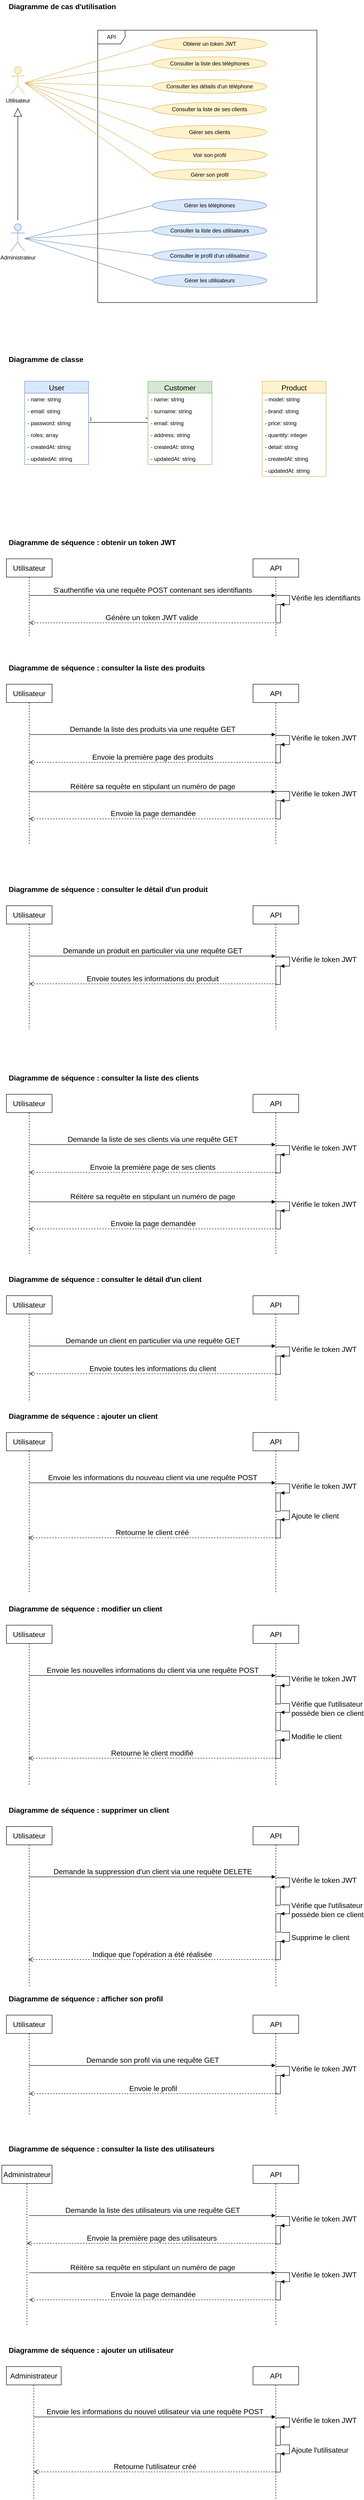 <mxfile version="11.2.4" type="device" pages="1"><diagram id="GH7h3XxggNZ3jGu8rp9e" name="Page-1"><mxGraphModel dx="1221" dy="679" grid="1" gridSize="10" guides="1" tooltips="1" connect="1" arrows="1" fold="1" page="1" pageScale="1" pageWidth="827" pageHeight="1169" math="0" shadow="0"><root><mxCell id="0"/><mxCell id="1" parent="0"/><mxCell id="qzhswsMi0WDaQu0iYe4c-1" value="API" style="shape=umlFrame;whiteSpace=wrap;html=1;" vertex="1" parent="1"><mxGeometry x="240" y="85" width="480" height="595" as="geometry"/></mxCell><mxCell id="qzhswsMi0WDaQu0iYe4c-20" style="rounded=0;orthogonalLoop=1;jettySize=auto;html=1;entryX=0;entryY=0.5;entryDx=0;entryDy=0;endArrow=none;endFill=0;fillColor=#fff2cc;strokeColor=#d6b656;" edge="1" parent="1" target="qzhswsMi0WDaQu0iYe4c-3"><mxGeometry relative="1" as="geometry"><mxPoint x="190" y="185" as="targetPoint"/><mxPoint x="80" y="200" as="sourcePoint"/></mxGeometry></mxCell><mxCell id="qzhswsMi0WDaQu0iYe4c-2" value="Utilisateur" style="shape=umlActor;verticalLabelPosition=bottom;labelBackgroundColor=#ffffff;verticalAlign=top;html=1;fillColor=#fff2cc;strokeColor=#d6b656;" vertex="1" parent="1"><mxGeometry x="50" y="165" width="30" height="60" as="geometry"/></mxCell><mxCell id="qzhswsMi0WDaQu0iYe4c-3" value="Consulter la liste des téléphones" style="ellipse;whiteSpace=wrap;html=1;fillColor=#fff2cc;strokeColor=#d6b656;" vertex="1" parent="1"><mxGeometry x="360" y="143" width="250" height="30" as="geometry"/></mxCell><mxCell id="qzhswsMi0WDaQu0iYe4c-6" value="Consulter les détails d'un téléphone" style="ellipse;whiteSpace=wrap;html=1;fillColor=#fff2cc;strokeColor=#d6b656;" vertex="1" parent="1"><mxGeometry x="360" y="193" width="250" height="30" as="geometry"/></mxCell><mxCell id="qzhswsMi0WDaQu0iYe4c-7" value="Consulter la liste de ses clients" style="ellipse;whiteSpace=wrap;html=1;fillColor=#fff2cc;strokeColor=#d6b656;" vertex="1" parent="1"><mxGeometry x="360" y="243" width="250" height="30" as="geometry"/></mxCell><mxCell id="qzhswsMi0WDaQu0iYe4c-8" value="Gérer ses clients" style="ellipse;whiteSpace=wrap;html=1;fillColor=#fff2cc;strokeColor=#d6b656;" vertex="1" parent="1"><mxGeometry x="360" y="293" width="250" height="30" as="geometry"/></mxCell><mxCell id="qzhswsMi0WDaQu0iYe4c-11" value="Administrateur" style="shape=umlActor;verticalLabelPosition=bottom;labelBackgroundColor=#ffffff;verticalAlign=top;html=1;fillColor=#dae8fc;strokeColor=#6c8ebf;" vertex="1" parent="1"><mxGeometry x="50" y="508" width="30" height="60" as="geometry"/></mxCell><mxCell id="qzhswsMi0WDaQu0iYe4c-13" value="Consulter la liste des utilisateurs" style="ellipse;whiteSpace=wrap;html=1;fillColor=#dae8fc;strokeColor=#6c8ebf;" vertex="1" parent="1"><mxGeometry x="360" y="508" width="250" height="30" as="geometry"/></mxCell><mxCell id="qzhswsMi0WDaQu0iYe4c-14" value="Gérer les téléphones" style="ellipse;whiteSpace=wrap;html=1;fillColor=#dae8fc;strokeColor=#6c8ebf;" vertex="1" parent="1"><mxGeometry x="360" y="453" width="250" height="30" as="geometry"/></mxCell><mxCell id="qzhswsMi0WDaQu0iYe4c-15" value="&lt;div&gt;&lt;br&gt;&lt;/div&gt;" style="endArrow=block;endSize=16;endFill=0;html=1;" edge="1" parent="1"><mxGeometry width="160" relative="1" as="geometry"><mxPoint x="65" y="500" as="sourcePoint"/><mxPoint x="65" y="255" as="targetPoint"/></mxGeometry></mxCell><mxCell id="qzhswsMi0WDaQu0iYe4c-16" value="Gérer les utilisateurs" style="ellipse;whiteSpace=wrap;html=1;fillColor=#dae8fc;strokeColor=#6c8ebf;" vertex="1" parent="1"><mxGeometry x="360" y="617" width="250" height="30" as="geometry"/></mxCell><mxCell id="qzhswsMi0WDaQu0iYe4c-17" value="Gérer son profil" style="ellipse;whiteSpace=wrap;html=1;fillColor=#fff2cc;strokeColor=#d6b656;" vertex="1" parent="1"><mxGeometry x="360" y="388" width="250" height="25" as="geometry"/></mxCell><mxCell id="qzhswsMi0WDaQu0iYe4c-18" value="Voir son profil" style="ellipse;whiteSpace=wrap;html=1;fillColor=#fff2cc;strokeColor=#d6b656;" vertex="1" parent="1"><mxGeometry x="360" y="343" width="250" height="30" as="geometry"/></mxCell><mxCell id="qzhswsMi0WDaQu0iYe4c-19" value="Consulter le profil d'un utilisateur" style="ellipse;whiteSpace=wrap;html=1;fillColor=#dae8fc;strokeColor=#6c8ebf;" vertex="1" parent="1"><mxGeometry x="360" y="562.5" width="250" height="30" as="geometry"/></mxCell><mxCell id="qzhswsMi0WDaQu0iYe4c-21" style="rounded=0;orthogonalLoop=1;jettySize=auto;html=1;entryX=0;entryY=0.5;entryDx=0;entryDy=0;endArrow=none;endFill=0;fillColor=#fff2cc;strokeColor=#d6b656;" edge="1" parent="1" target="qzhswsMi0WDaQu0iYe4c-6"><mxGeometry relative="1" as="geometry"><mxPoint x="370" y="150" as="targetPoint"/><mxPoint x="80" y="200" as="sourcePoint"/></mxGeometry></mxCell><mxCell id="qzhswsMi0WDaQu0iYe4c-22" style="rounded=0;orthogonalLoop=1;jettySize=auto;html=1;entryX=0;entryY=0.5;entryDx=0;entryDy=0;endArrow=none;endFill=0;fillColor=#fff2cc;strokeColor=#d6b656;" edge="1" parent="1" target="qzhswsMi0WDaQu0iYe4c-7"><mxGeometry relative="1" as="geometry"><mxPoint x="380" y="160" as="targetPoint"/><mxPoint x="80" y="200" as="sourcePoint"/></mxGeometry></mxCell><mxCell id="qzhswsMi0WDaQu0iYe4c-23" style="rounded=0;orthogonalLoop=1;jettySize=auto;html=1;entryX=0;entryY=0.5;entryDx=0;entryDy=0;endArrow=none;endFill=0;fillColor=#fff2cc;strokeColor=#d6b656;" edge="1" parent="1" target="qzhswsMi0WDaQu0iYe4c-8"><mxGeometry relative="1" as="geometry"><mxPoint x="390" y="170" as="targetPoint"/><mxPoint x="80" y="200" as="sourcePoint"/></mxGeometry></mxCell><mxCell id="qzhswsMi0WDaQu0iYe4c-24" style="rounded=0;orthogonalLoop=1;jettySize=auto;html=1;entryX=0;entryY=0.5;entryDx=0;entryDy=0;endArrow=none;endFill=0;fillColor=#fff2cc;strokeColor=#d6b656;" edge="1" parent="1" target="qzhswsMi0WDaQu0iYe4c-18"><mxGeometry relative="1" as="geometry"><mxPoint x="400" y="180" as="targetPoint"/><mxPoint x="80" y="200" as="sourcePoint"/></mxGeometry></mxCell><mxCell id="qzhswsMi0WDaQu0iYe4c-25" style="rounded=0;orthogonalLoop=1;jettySize=auto;html=1;entryX=0;entryY=0.5;entryDx=0;entryDy=0;endArrow=none;endFill=0;fillColor=#fff2cc;strokeColor=#d6b656;" edge="1" parent="1" target="qzhswsMi0WDaQu0iYe4c-17"><mxGeometry relative="1" as="geometry"><mxPoint x="410" y="190" as="targetPoint"/><mxPoint x="80" y="200" as="sourcePoint"/></mxGeometry></mxCell><mxCell id="qzhswsMi0WDaQu0iYe4c-26" style="rounded=0;orthogonalLoop=1;jettySize=auto;html=1;entryX=0;entryY=0.5;entryDx=0;entryDy=0;endArrow=none;endFill=0;fillColor=#dae8fc;strokeColor=#6c8ebf;" edge="1" parent="1" target="qzhswsMi0WDaQu0iYe4c-14"><mxGeometry relative="1" as="geometry"><mxPoint x="420" y="200" as="targetPoint"/><mxPoint x="80" y="540" as="sourcePoint"/></mxGeometry></mxCell><mxCell id="qzhswsMi0WDaQu0iYe4c-27" style="rounded=0;orthogonalLoop=1;jettySize=auto;html=1;entryX=0;entryY=0.5;entryDx=0;entryDy=0;endArrow=none;endFill=0;fillColor=#dae8fc;strokeColor=#6c8ebf;" edge="1" parent="1" target="qzhswsMi0WDaQu0iYe4c-13"><mxGeometry relative="1" as="geometry"><mxPoint x="370" y="460" as="targetPoint"/><mxPoint x="80" y="540" as="sourcePoint"/></mxGeometry></mxCell><mxCell id="qzhswsMi0WDaQu0iYe4c-28" style="rounded=0;orthogonalLoop=1;jettySize=auto;html=1;entryX=0;entryY=0.5;entryDx=0;entryDy=0;endArrow=none;endFill=0;fillColor=#dae8fc;strokeColor=#6c8ebf;" edge="1" parent="1" target="qzhswsMi0WDaQu0iYe4c-19"><mxGeometry relative="1" as="geometry"><mxPoint x="380" y="470" as="targetPoint"/><mxPoint x="80" y="540" as="sourcePoint"/></mxGeometry></mxCell><mxCell id="qzhswsMi0WDaQu0iYe4c-29" style="rounded=0;orthogonalLoop=1;jettySize=auto;html=1;entryX=0;entryY=0.5;entryDx=0;entryDy=0;endArrow=none;endFill=0;fillColor=#dae8fc;strokeColor=#6c8ebf;" edge="1" parent="1" target="qzhswsMi0WDaQu0iYe4c-16"><mxGeometry relative="1" as="geometry"><mxPoint x="390" y="480" as="targetPoint"/><mxPoint x="80" y="540" as="sourcePoint"/></mxGeometry></mxCell><mxCell id="qzhswsMi0WDaQu0iYe4c-30" value="Diagramme de cas d'utilisation" style="text;align=left;fontStyle=1;verticalAlign=middle;spacingLeft=3;spacingRight=3;strokeColor=none;rotatable=0;points=[[0,0.5],[1,0.5]];portConstraint=eastwest;fontSize=16;" vertex="1" parent="1"><mxGeometry x="40" y="19" width="540" height="26" as="geometry"/></mxCell><mxCell id="qzhswsMi0WDaQu0iYe4c-31" value="Diagramme de classe" style="text;align=left;fontStyle=1;verticalAlign=middle;spacingLeft=3;spacingRight=3;strokeColor=none;rotatable=0;points=[[0,0.5],[1,0.5]];portConstraint=eastwest;fontSize=16;" vertex="1" parent="1"><mxGeometry x="40" y="790" width="540" height="26" as="geometry"/></mxCell><mxCell id="qzhswsMi0WDaQu0iYe4c-32" value="User" style="swimlane;fontStyle=0;childLayout=stackLayout;horizontal=1;startSize=26;fillColor=#dae8fc;horizontalStack=0;resizeParent=1;resizeParentMax=0;resizeLast=0;collapsible=1;marginBottom=0;fontSize=16;align=center;strokeColor=#6c8ebf;" vertex="1" parent="1"><mxGeometry x="80" y="852" width="140" height="182" as="geometry"/></mxCell><mxCell id="qzhswsMi0WDaQu0iYe4c-33" value="- name: string" style="text;strokeColor=none;fillColor=none;align=left;verticalAlign=top;spacingLeft=4;spacingRight=4;overflow=hidden;rotatable=0;points=[[0,0.5],[1,0.5]];portConstraint=eastwest;" vertex="1" parent="qzhswsMi0WDaQu0iYe4c-32"><mxGeometry y="26" width="140" height="26" as="geometry"/></mxCell><mxCell id="qzhswsMi0WDaQu0iYe4c-34" value="- email: string" style="text;strokeColor=none;fillColor=none;align=left;verticalAlign=top;spacingLeft=4;spacingRight=4;overflow=hidden;rotatable=0;points=[[0,0.5],[1,0.5]];portConstraint=eastwest;" vertex="1" parent="qzhswsMi0WDaQu0iYe4c-32"><mxGeometry y="52" width="140" height="26" as="geometry"/></mxCell><mxCell id="qzhswsMi0WDaQu0iYe4c-35" value="- password: string" style="text;strokeColor=none;fillColor=none;align=left;verticalAlign=top;spacingLeft=4;spacingRight=4;overflow=hidden;rotatable=0;points=[[0,0.5],[1,0.5]];portConstraint=eastwest;" vertex="1" parent="qzhswsMi0WDaQu0iYe4c-32"><mxGeometry y="78" width="140" height="26" as="geometry"/></mxCell><mxCell id="qzhswsMi0WDaQu0iYe4c-37" value="- roles: array" style="text;strokeColor=none;fillColor=none;align=left;verticalAlign=top;spacingLeft=4;spacingRight=4;overflow=hidden;rotatable=0;points=[[0,0.5],[1,0.5]];portConstraint=eastwest;" vertex="1" parent="qzhswsMi0WDaQu0iYe4c-32"><mxGeometry y="104" width="140" height="26" as="geometry"/></mxCell><mxCell id="qzhswsMi0WDaQu0iYe4c-40" value="- createdAt: string" style="text;strokeColor=none;fillColor=none;align=left;verticalAlign=top;spacingLeft=4;spacingRight=4;overflow=hidden;rotatable=0;points=[[0,0.5],[1,0.5]];portConstraint=eastwest;" vertex="1" parent="qzhswsMi0WDaQu0iYe4c-32"><mxGeometry y="130" width="140" height="26" as="geometry"/></mxCell><mxCell id="qzhswsMi0WDaQu0iYe4c-38" value="- updatedAt: string" style="text;strokeColor=none;fillColor=none;align=left;verticalAlign=top;spacingLeft=4;spacingRight=4;overflow=hidden;rotatable=0;points=[[0,0.5],[1,0.5]];portConstraint=eastwest;" vertex="1" parent="qzhswsMi0WDaQu0iYe4c-32"><mxGeometry y="156" width="140" height="26" as="geometry"/></mxCell><mxCell id="qzhswsMi0WDaQu0iYe4c-41" value="Product" style="swimlane;fontStyle=0;childLayout=stackLayout;horizontal=1;startSize=26;fillColor=#fff2cc;horizontalStack=0;resizeParent=1;resizeParentMax=0;resizeLast=0;collapsible=1;marginBottom=0;fontSize=16;align=center;strokeColor=#d6b656;" vertex="1" parent="1"><mxGeometry x="600" y="852" width="140" height="208" as="geometry"/></mxCell><mxCell id="qzhswsMi0WDaQu0iYe4c-42" value="- model: string" style="text;strokeColor=none;fillColor=none;align=left;verticalAlign=top;spacingLeft=4;spacingRight=4;overflow=hidden;rotatable=0;points=[[0,0.5],[1,0.5]];portConstraint=eastwest;" vertex="1" parent="qzhswsMi0WDaQu0iYe4c-41"><mxGeometry y="26" width="140" height="26" as="geometry"/></mxCell><mxCell id="qzhswsMi0WDaQu0iYe4c-43" value="- brand: string" style="text;strokeColor=none;fillColor=none;align=left;verticalAlign=top;spacingLeft=4;spacingRight=4;overflow=hidden;rotatable=0;points=[[0,0.5],[1,0.5]];portConstraint=eastwest;" vertex="1" parent="qzhswsMi0WDaQu0iYe4c-41"><mxGeometry y="52" width="140" height="26" as="geometry"/></mxCell><mxCell id="qzhswsMi0WDaQu0iYe4c-44" value="- price: string" style="text;strokeColor=none;fillColor=none;align=left;verticalAlign=top;spacingLeft=4;spacingRight=4;overflow=hidden;rotatable=0;points=[[0,0.5],[1,0.5]];portConstraint=eastwest;" vertex="1" parent="qzhswsMi0WDaQu0iYe4c-41"><mxGeometry y="78" width="140" height="26" as="geometry"/></mxCell><mxCell id="qzhswsMi0WDaQu0iYe4c-45" value="- quantity: integer" style="text;strokeColor=none;fillColor=none;align=left;verticalAlign=top;spacingLeft=4;spacingRight=4;overflow=hidden;rotatable=0;points=[[0,0.5],[1,0.5]];portConstraint=eastwest;" vertex="1" parent="qzhswsMi0WDaQu0iYe4c-41"><mxGeometry y="104" width="140" height="26" as="geometry"/></mxCell><mxCell id="qzhswsMi0WDaQu0iYe4c-46" value="- detail: string" style="text;strokeColor=none;fillColor=none;align=left;verticalAlign=top;spacingLeft=4;spacingRight=4;overflow=hidden;rotatable=0;points=[[0,0.5],[1,0.5]];portConstraint=eastwest;" vertex="1" parent="qzhswsMi0WDaQu0iYe4c-41"><mxGeometry y="130" width="140" height="26" as="geometry"/></mxCell><mxCell id="qzhswsMi0WDaQu0iYe4c-47" value="- createdAt: string" style="text;strokeColor=none;fillColor=none;align=left;verticalAlign=top;spacingLeft=4;spacingRight=4;overflow=hidden;rotatable=0;points=[[0,0.5],[1,0.5]];portConstraint=eastwest;" vertex="1" parent="qzhswsMi0WDaQu0iYe4c-41"><mxGeometry y="156" width="140" height="26" as="geometry"/></mxCell><mxCell id="qzhswsMi0WDaQu0iYe4c-48" value="- updatedAt: string" style="text;strokeColor=none;fillColor=none;align=left;verticalAlign=top;spacingLeft=4;spacingRight=4;overflow=hidden;rotatable=0;points=[[0,0.5],[1,0.5]];portConstraint=eastwest;" vertex="1" parent="qzhswsMi0WDaQu0iYe4c-41"><mxGeometry y="182" width="140" height="26" as="geometry"/></mxCell><mxCell id="qzhswsMi0WDaQu0iYe4c-49" value="Customer" style="swimlane;fontStyle=0;childLayout=stackLayout;horizontal=1;startSize=26;fillColor=#d5e8d4;horizontalStack=0;resizeParent=1;resizeParentMax=0;resizeLast=0;collapsible=1;marginBottom=0;fontSize=16;align=center;strokeColor=#82b366;" vertex="1" parent="1"><mxGeometry x="350" y="852" width="140" height="182" as="geometry"/></mxCell><mxCell id="qzhswsMi0WDaQu0iYe4c-50" value="- name: string" style="text;strokeColor=none;fillColor=none;align=left;verticalAlign=top;spacingLeft=4;spacingRight=4;overflow=hidden;rotatable=0;points=[[0,0.5],[1,0.5]];portConstraint=eastwest;" vertex="1" parent="qzhswsMi0WDaQu0iYe4c-49"><mxGeometry y="26" width="140" height="26" as="geometry"/></mxCell><mxCell id="qzhswsMi0WDaQu0iYe4c-51" value="- surname: string" style="text;strokeColor=none;fillColor=none;align=left;verticalAlign=top;spacingLeft=4;spacingRight=4;overflow=hidden;rotatable=0;points=[[0,0.5],[1,0.5]];portConstraint=eastwest;" vertex="1" parent="qzhswsMi0WDaQu0iYe4c-49"><mxGeometry y="52" width="140" height="26" as="geometry"/></mxCell><mxCell id="qzhswsMi0WDaQu0iYe4c-52" value="- email: string" style="text;strokeColor=none;fillColor=none;align=left;verticalAlign=top;spacingLeft=4;spacingRight=4;overflow=hidden;rotatable=0;points=[[0,0.5],[1,0.5]];portConstraint=eastwest;" vertex="1" parent="qzhswsMi0WDaQu0iYe4c-49"><mxGeometry y="78" width="140" height="26" as="geometry"/></mxCell><mxCell id="qzhswsMi0WDaQu0iYe4c-53" value="- address: string" style="text;strokeColor=none;fillColor=none;align=left;verticalAlign=top;spacingLeft=4;spacingRight=4;overflow=hidden;rotatable=0;points=[[0,0.5],[1,0.5]];portConstraint=eastwest;" vertex="1" parent="qzhswsMi0WDaQu0iYe4c-49"><mxGeometry y="104" width="140" height="26" as="geometry"/></mxCell><mxCell id="qzhswsMi0WDaQu0iYe4c-55" value="- createdAt: string" style="text;strokeColor=none;fillColor=none;align=left;verticalAlign=top;spacingLeft=4;spacingRight=4;overflow=hidden;rotatable=0;points=[[0,0.5],[1,0.5]];portConstraint=eastwest;" vertex="1" parent="qzhswsMi0WDaQu0iYe4c-49"><mxGeometry y="130" width="140" height="26" as="geometry"/></mxCell><mxCell id="qzhswsMi0WDaQu0iYe4c-56" value="- updatedAt: string" style="text;strokeColor=none;fillColor=none;align=left;verticalAlign=top;spacingLeft=4;spacingRight=4;overflow=hidden;rotatable=0;points=[[0,0.5],[1,0.5]];portConstraint=eastwest;" vertex="1" parent="qzhswsMi0WDaQu0iYe4c-49"><mxGeometry y="156" width="140" height="26" as="geometry"/></mxCell><mxCell id="qzhswsMi0WDaQu0iYe4c-57" value="" style="endArrow=none;html=1;edgeStyle=orthogonalEdgeStyle;fontSize=16;" edge="1" parent="1"><mxGeometry relative="1" as="geometry"><mxPoint x="220" y="942" as="sourcePoint"/><mxPoint x="349" y="942" as="targetPoint"/><Array as="points"><mxPoint x="330" y="942"/><mxPoint x="330" y="942"/></Array></mxGeometry></mxCell><mxCell id="qzhswsMi0WDaQu0iYe4c-58" value="1" style="resizable=0;html=1;align=left;verticalAlign=bottom;labelBackgroundColor=#ffffff;fontSize=10;" connectable="0" vertex="1" parent="qzhswsMi0WDaQu0iYe4c-57"><mxGeometry x="-1" relative="1" as="geometry"/></mxCell><mxCell id="qzhswsMi0WDaQu0iYe4c-59" value="*" style="resizable=0;html=1;align=right;verticalAlign=bottom;labelBackgroundColor=#ffffff;fontSize=10;" connectable="0" vertex="1" parent="qzhswsMi0WDaQu0iYe4c-57"><mxGeometry x="1" relative="1" as="geometry"/></mxCell><mxCell id="qzhswsMi0WDaQu0iYe4c-63" value="Diagramme de séquence : consulter la liste des produits" style="text;align=left;fontStyle=1;verticalAlign=middle;spacingLeft=3;spacingRight=3;strokeColor=none;rotatable=0;points=[[0,0.5],[1,0.5]];portConstraint=eastwest;fontSize=16;" vertex="1" parent="1"><mxGeometry x="40" y="1464" width="540" height="26" as="geometry"/></mxCell><mxCell id="qzhswsMi0WDaQu0iYe4c-64" value="Utilisateur" style="shape=umlLifeline;perimeter=lifelinePerimeter;whiteSpace=wrap;html=1;container=1;collapsible=0;recursiveResize=0;outlineConnect=0;fontSize=16;align=center;" vertex="1" parent="1"><mxGeometry x="40" y="1514" width="100" height="352" as="geometry"/></mxCell><mxCell id="qzhswsMi0WDaQu0iYe4c-68" value="Demande la liste des produits via une requête GET" style="html=1;verticalAlign=bottom;endArrow=block;fontSize=16;" edge="1" parent="qzhswsMi0WDaQu0iYe4c-64" target="qzhswsMi0WDaQu0iYe4c-65"><mxGeometry width="80" relative="1" as="geometry"><mxPoint x="50" y="110" as="sourcePoint"/><mxPoint x="130" y="110" as="targetPoint"/></mxGeometry></mxCell><mxCell id="qzhswsMi0WDaQu0iYe4c-65" value="API" style="shape=umlLifeline;perimeter=lifelinePerimeter;whiteSpace=wrap;html=1;container=1;collapsible=0;recursiveResize=0;outlineConnect=0;fontSize=16;align=center;" vertex="1" parent="1"><mxGeometry x="580" y="1514" width="100" height="352" as="geometry"/></mxCell><mxCell id="qzhswsMi0WDaQu0iYe4c-83" value="" style="html=1;points=[];perimeter=orthogonalPerimeter;fontSize=16;align=center;" vertex="1" parent="qzhswsMi0WDaQu0iYe4c-65"><mxGeometry x="50" y="132" width="10" height="40" as="geometry"/></mxCell><mxCell id="qzhswsMi0WDaQu0iYe4c-84" value="Vérifie le token JWT" style="edgeStyle=orthogonalEdgeStyle;html=1;align=left;spacingLeft=2;endArrow=block;rounded=0;entryX=1;entryY=0;fontSize=16;" edge="1" target="qzhswsMi0WDaQu0iYe4c-83" parent="qzhswsMi0WDaQu0iYe4c-65"><mxGeometry relative="1" as="geometry"><mxPoint x="50" y="112" as="sourcePoint"/><Array as="points"><mxPoint x="80" y="112"/></Array></mxGeometry></mxCell><mxCell id="qzhswsMi0WDaQu0iYe4c-69" value="Obtenir un token JWT" style="ellipse;whiteSpace=wrap;html=1;fillColor=#fff2cc;strokeColor=#d6b656;" vertex="1" parent="1"><mxGeometry x="360" y="100" width="250" height="30" as="geometry"/></mxCell><mxCell id="qzhswsMi0WDaQu0iYe4c-70" style="rounded=0;orthogonalLoop=1;jettySize=auto;html=1;entryX=0;entryY=0.5;entryDx=0;entryDy=0;endArrow=none;endFill=0;fillColor=#fff2cc;strokeColor=#d6b656;" edge="1" parent="1" target="qzhswsMi0WDaQu0iYe4c-69"><mxGeometry relative="1" as="geometry"><mxPoint x="370" y="168.0" as="targetPoint"/><mxPoint x="80" y="200" as="sourcePoint"/></mxGeometry></mxCell><mxCell id="qzhswsMi0WDaQu0iYe4c-71" value="Diagramme de séquence : obtenir un token JWT" style="text;align=left;fontStyle=1;verticalAlign=middle;spacingLeft=3;spacingRight=3;strokeColor=none;rotatable=0;points=[[0,0.5],[1,0.5]];portConstraint=eastwest;fontSize=16;" vertex="1" parent="1"><mxGeometry x="40" y="1190" width="540" height="26" as="geometry"/></mxCell><mxCell id="qzhswsMi0WDaQu0iYe4c-72" value="Utilisateur" style="shape=umlLifeline;perimeter=lifelinePerimeter;whiteSpace=wrap;html=1;container=1;collapsible=0;recursiveResize=0;outlineConnect=0;fontSize=16;align=center;" vertex="1" parent="1"><mxGeometry x="40" y="1240" width="100" height="170" as="geometry"/></mxCell><mxCell id="qzhswsMi0WDaQu0iYe4c-74" value="API" style="shape=umlLifeline;perimeter=lifelinePerimeter;whiteSpace=wrap;html=1;container=1;collapsible=0;recursiveResize=0;outlineConnect=0;fontSize=16;align=center;" vertex="1" parent="1"><mxGeometry x="580" y="1240" width="100" height="170" as="geometry"/></mxCell><mxCell id="qzhswsMi0WDaQu0iYe4c-79" value="" style="html=1;points=[];perimeter=orthogonalPerimeter;fontSize=16;align=center;" vertex="1" parent="qzhswsMi0WDaQu0iYe4c-74"><mxGeometry x="50" y="100" width="10" height="40" as="geometry"/></mxCell><mxCell id="qzhswsMi0WDaQu0iYe4c-80" value="Vérifie les identifiants" style="edgeStyle=orthogonalEdgeStyle;html=1;align=left;spacingLeft=2;endArrow=block;rounded=0;entryX=1;entryY=0;fontSize=16;" edge="1" target="qzhswsMi0WDaQu0iYe4c-79" parent="qzhswsMi0WDaQu0iYe4c-74"><mxGeometry relative="1" as="geometry"><mxPoint x="50" y="80" as="sourcePoint"/><Array as="points"><mxPoint x="80" y="80"/></Array></mxGeometry></mxCell><mxCell id="qzhswsMi0WDaQu0iYe4c-73" value="S'authentifie via une requête POST contenant ses identifiants" style="html=1;verticalAlign=bottom;endArrow=block;fontSize=16;" edge="1" parent="1" target="qzhswsMi0WDaQu0iYe4c-74" source="qzhswsMi0WDaQu0iYe4c-72"><mxGeometry width="80" relative="1" as="geometry"><mxPoint x="90" y="1350" as="sourcePoint"/><mxPoint x="170" y="1350" as="targetPoint"/><Array as="points"><mxPoint x="170" y="1320"/></Array></mxGeometry></mxCell><mxCell id="qzhswsMi0WDaQu0iYe4c-81" value="Génère un token JWT valide" style="html=1;verticalAlign=bottom;endArrow=open;dashed=1;endSize=8;fontSize=16;exitX=-0.394;exitY=0.996;exitDx=0;exitDy=0;exitPerimeter=0;" edge="1" parent="1" source="qzhswsMi0WDaQu0iYe4c-79" target="qzhswsMi0WDaQu0iYe4c-72"><mxGeometry relative="1" as="geometry"><mxPoint x="170" y="1360" as="sourcePoint"/><mxPoint x="90" y="1360" as="targetPoint"/></mxGeometry></mxCell><mxCell id="qzhswsMi0WDaQu0iYe4c-85" value="Envoie la première page des produits" style="html=1;verticalAlign=bottom;endArrow=open;dashed=1;endSize=8;fontSize=16;exitX=0.076;exitY=0.966;exitDx=0;exitDy=0;exitPerimeter=0;" edge="1" parent="1" source="qzhswsMi0WDaQu0iYe4c-83" target="qzhswsMi0WDaQu0iYe4c-64"><mxGeometry relative="1" as="geometry"><mxPoint x="170" y="1696" as="sourcePoint"/><mxPoint x="90" y="1696" as="targetPoint"/></mxGeometry></mxCell><mxCell id="qzhswsMi0WDaQu0iYe4c-86" value="Réitère sa requête en stipulant un numéro de page" style="html=1;verticalAlign=bottom;endArrow=block;fontSize=16;" edge="1" parent="1"><mxGeometry width="80" relative="1" as="geometry"><mxPoint x="90" y="1749" as="sourcePoint"/><mxPoint x="629.5" y="1749" as="targetPoint"/></mxGeometry></mxCell><mxCell id="qzhswsMi0WDaQu0iYe4c-87" value="" style="html=1;points=[];perimeter=orthogonalPerimeter;fontSize=16;align=center;" vertex="1" parent="1"><mxGeometry x="630" y="1768.5" width="10" height="40" as="geometry"/></mxCell><mxCell id="qzhswsMi0WDaQu0iYe4c-88" value="Vérifie le token JWT" style="edgeStyle=orthogonalEdgeStyle;html=1;align=left;spacingLeft=2;endArrow=block;rounded=0;entryX=1;entryY=0;fontSize=16;" edge="1" parent="1" target="qzhswsMi0WDaQu0iYe4c-87"><mxGeometry relative="1" as="geometry"><mxPoint x="629.588" y="1748.324" as="sourcePoint"/><Array as="points"><mxPoint x="660" y="1748.5"/></Array></mxGeometry></mxCell><mxCell id="qzhswsMi0WDaQu0iYe4c-89" value="Envoie la page demandée" style="html=1;verticalAlign=bottom;endArrow=open;dashed=1;endSize=8;fontSize=16;exitX=0.076;exitY=0.966;exitDx=0;exitDy=0;exitPerimeter=0;" edge="1" parent="1"><mxGeometry relative="1" as="geometry"><mxPoint x="631.26" y="1808.14" as="sourcePoint"/><mxPoint x="89.824" y="1808.14" as="targetPoint"/></mxGeometry></mxCell><mxCell id="qzhswsMi0WDaQu0iYe4c-90" value="Diagramme de séquence : consulter le détail d'un produit" style="text;align=left;fontStyle=1;verticalAlign=middle;spacingLeft=3;spacingRight=3;strokeColor=none;rotatable=0;points=[[0,0.5],[1,0.5]];portConstraint=eastwest;fontSize=16;" vertex="1" parent="1"><mxGeometry x="40" y="1948" width="540" height="26" as="geometry"/></mxCell><mxCell id="qzhswsMi0WDaQu0iYe4c-91" value="Utilisateur" style="shape=umlLifeline;perimeter=lifelinePerimeter;whiteSpace=wrap;html=1;container=1;collapsible=0;recursiveResize=0;outlineConnect=0;fontSize=16;align=center;" vertex="1" parent="1"><mxGeometry x="40" y="1998" width="100" height="270" as="geometry"/></mxCell><mxCell id="qzhswsMi0WDaQu0iYe4c-92" value="Demande un produit en particulier via une requête GET" style="html=1;verticalAlign=bottom;endArrow=block;fontSize=16;" edge="1" parent="qzhswsMi0WDaQu0iYe4c-91" target="qzhswsMi0WDaQu0iYe4c-93"><mxGeometry width="80" relative="1" as="geometry"><mxPoint x="50" y="110" as="sourcePoint"/><mxPoint x="130" y="110" as="targetPoint"/></mxGeometry></mxCell><mxCell id="qzhswsMi0WDaQu0iYe4c-93" value="API" style="shape=umlLifeline;perimeter=lifelinePerimeter;whiteSpace=wrap;html=1;container=1;collapsible=0;recursiveResize=0;outlineConnect=0;fontSize=16;align=center;" vertex="1" parent="1"><mxGeometry x="580" y="1998" width="100" height="270" as="geometry"/></mxCell><mxCell id="qzhswsMi0WDaQu0iYe4c-94" value="" style="html=1;points=[];perimeter=orthogonalPerimeter;fontSize=16;align=center;" vertex="1" parent="qzhswsMi0WDaQu0iYe4c-93"><mxGeometry x="50" y="132" width="10" height="40" as="geometry"/></mxCell><mxCell id="qzhswsMi0WDaQu0iYe4c-95" value="Vérifie le token JWT" style="edgeStyle=orthogonalEdgeStyle;html=1;align=left;spacingLeft=2;endArrow=block;rounded=0;entryX=1;entryY=0;fontSize=16;" edge="1" parent="qzhswsMi0WDaQu0iYe4c-93" target="qzhswsMi0WDaQu0iYe4c-94"><mxGeometry relative="1" as="geometry"><mxPoint x="50" y="112" as="sourcePoint"/><Array as="points"><mxPoint x="80" y="112"/></Array></mxGeometry></mxCell><mxCell id="qzhswsMi0WDaQu0iYe4c-96" value="Envoie toutes les informations du produit" style="html=1;verticalAlign=bottom;endArrow=open;dashed=1;endSize=8;fontSize=16;exitX=0.076;exitY=0.966;exitDx=0;exitDy=0;exitPerimeter=0;" edge="1" parent="1" source="qzhswsMi0WDaQu0iYe4c-94" target="qzhswsMi0WDaQu0iYe4c-91"><mxGeometry relative="1" as="geometry"><mxPoint x="170" y="2180" as="sourcePoint"/><mxPoint x="90" y="2180" as="targetPoint"/></mxGeometry></mxCell><mxCell id="qzhswsMi0WDaQu0iYe4c-101" value="Diagramme de séquence : consulter la liste des clients" style="text;align=left;fontStyle=1;verticalAlign=middle;spacingLeft=3;spacingRight=3;strokeColor=none;rotatable=0;points=[[0,0.5],[1,0.5]];portConstraint=eastwest;fontSize=16;" vertex="1" parent="1"><mxGeometry x="40" y="2360" width="540" height="26" as="geometry"/></mxCell><mxCell id="qzhswsMi0WDaQu0iYe4c-102" value="Utilisateur" style="shape=umlLifeline;perimeter=lifelinePerimeter;whiteSpace=wrap;html=1;container=1;collapsible=0;recursiveResize=0;outlineConnect=0;fontSize=16;align=center;" vertex="1" parent="1"><mxGeometry x="40" y="2410" width="100" height="352" as="geometry"/></mxCell><mxCell id="qzhswsMi0WDaQu0iYe4c-103" value="Demande la liste de ses clients via une requête GET" style="html=1;verticalAlign=bottom;endArrow=block;fontSize=16;" edge="1" parent="qzhswsMi0WDaQu0iYe4c-102" target="qzhswsMi0WDaQu0iYe4c-104"><mxGeometry width="80" relative="1" as="geometry"><mxPoint x="50" y="110" as="sourcePoint"/><mxPoint x="130" y="110" as="targetPoint"/></mxGeometry></mxCell><mxCell id="qzhswsMi0WDaQu0iYe4c-104" value="API" style="shape=umlLifeline;perimeter=lifelinePerimeter;whiteSpace=wrap;html=1;container=1;collapsible=0;recursiveResize=0;outlineConnect=0;fontSize=16;align=center;" vertex="1" parent="1"><mxGeometry x="580" y="2410" width="100" height="352" as="geometry"/></mxCell><mxCell id="qzhswsMi0WDaQu0iYe4c-105" value="" style="html=1;points=[];perimeter=orthogonalPerimeter;fontSize=16;align=center;" vertex="1" parent="qzhswsMi0WDaQu0iYe4c-104"><mxGeometry x="50" y="132" width="10" height="40" as="geometry"/></mxCell><mxCell id="qzhswsMi0WDaQu0iYe4c-106" value="Vérifie le token JWT" style="edgeStyle=orthogonalEdgeStyle;html=1;align=left;spacingLeft=2;endArrow=block;rounded=0;entryX=1;entryY=0;fontSize=16;" edge="1" parent="qzhswsMi0WDaQu0iYe4c-104" target="qzhswsMi0WDaQu0iYe4c-105"><mxGeometry relative="1" as="geometry"><mxPoint x="50" y="112" as="sourcePoint"/><Array as="points"><mxPoint x="80" y="112"/></Array></mxGeometry></mxCell><mxCell id="qzhswsMi0WDaQu0iYe4c-107" value="Envoie la première page de ses clients" style="html=1;verticalAlign=bottom;endArrow=open;dashed=1;endSize=8;fontSize=16;exitX=0.076;exitY=0.966;exitDx=0;exitDy=0;exitPerimeter=0;" edge="1" parent="1" source="qzhswsMi0WDaQu0iYe4c-105" target="qzhswsMi0WDaQu0iYe4c-102"><mxGeometry relative="1" as="geometry"><mxPoint x="170" y="2592" as="sourcePoint"/><mxPoint x="90" y="2592" as="targetPoint"/></mxGeometry></mxCell><mxCell id="qzhswsMi0WDaQu0iYe4c-108" value="Réitère sa requête en stipulant un numéro de page" style="html=1;verticalAlign=bottom;endArrow=block;fontSize=16;" edge="1" parent="1"><mxGeometry width="80" relative="1" as="geometry"><mxPoint x="90" y="2645" as="sourcePoint"/><mxPoint x="629.5" y="2645" as="targetPoint"/></mxGeometry></mxCell><mxCell id="qzhswsMi0WDaQu0iYe4c-109" value="" style="html=1;points=[];perimeter=orthogonalPerimeter;fontSize=16;align=center;" vertex="1" parent="1"><mxGeometry x="630" y="2664.5" width="10" height="40" as="geometry"/></mxCell><mxCell id="qzhswsMi0WDaQu0iYe4c-110" value="Vérifie le token JWT" style="edgeStyle=orthogonalEdgeStyle;html=1;align=left;spacingLeft=2;endArrow=block;rounded=0;entryX=1;entryY=0;fontSize=16;" edge="1" parent="1" target="qzhswsMi0WDaQu0iYe4c-109"><mxGeometry relative="1" as="geometry"><mxPoint x="629.857" y="2644.857" as="sourcePoint"/><Array as="points"><mxPoint x="660" y="2644.5"/></Array></mxGeometry></mxCell><mxCell id="qzhswsMi0WDaQu0iYe4c-111" value="Envoie la page demandée" style="html=1;verticalAlign=bottom;endArrow=open;dashed=1;endSize=8;fontSize=16;exitX=0.076;exitY=0.966;exitDx=0;exitDy=0;exitPerimeter=0;" edge="1" parent="1"><mxGeometry relative="1" as="geometry"><mxPoint x="631.26" y="2704.14" as="sourcePoint"/><mxPoint x="89.824" y="2704.14" as="targetPoint"/></mxGeometry></mxCell><mxCell id="qzhswsMi0WDaQu0iYe4c-112" value="Diagramme de séquence : consulter le détail d'un client" style="text;align=left;fontStyle=1;verticalAlign=middle;spacingLeft=3;spacingRight=3;strokeColor=none;rotatable=0;points=[[0,0.5],[1,0.5]];portConstraint=eastwest;fontSize=16;" vertex="1" parent="1"><mxGeometry x="40" y="2800" width="540" height="26" as="geometry"/></mxCell><mxCell id="qzhswsMi0WDaQu0iYe4c-113" value="Utilisateur" style="shape=umlLifeline;perimeter=lifelinePerimeter;whiteSpace=wrap;html=1;container=1;collapsible=0;recursiveResize=0;outlineConnect=0;fontSize=16;align=center;" vertex="1" parent="1"><mxGeometry x="40" y="2850" width="100" height="230" as="geometry"/></mxCell><mxCell id="qzhswsMi0WDaQu0iYe4c-114" value="Demande un client en particulier via une requête GET" style="html=1;verticalAlign=bottom;endArrow=block;fontSize=16;" edge="1" parent="qzhswsMi0WDaQu0iYe4c-113" target="qzhswsMi0WDaQu0iYe4c-115"><mxGeometry width="80" relative="1" as="geometry"><mxPoint x="50" y="110" as="sourcePoint"/><mxPoint x="130" y="110" as="targetPoint"/></mxGeometry></mxCell><mxCell id="qzhswsMi0WDaQu0iYe4c-115" value="API" style="shape=umlLifeline;perimeter=lifelinePerimeter;whiteSpace=wrap;html=1;container=1;collapsible=0;recursiveResize=0;outlineConnect=0;fontSize=16;align=center;" vertex="1" parent="1"><mxGeometry x="580" y="2850" width="100" height="230" as="geometry"/></mxCell><mxCell id="qzhswsMi0WDaQu0iYe4c-116" value="" style="html=1;points=[];perimeter=orthogonalPerimeter;fontSize=16;align=center;" vertex="1" parent="qzhswsMi0WDaQu0iYe4c-115"><mxGeometry x="50" y="132" width="10" height="40" as="geometry"/></mxCell><mxCell id="qzhswsMi0WDaQu0iYe4c-117" value="Vérifie le token JWT" style="edgeStyle=orthogonalEdgeStyle;html=1;align=left;spacingLeft=2;endArrow=block;rounded=0;entryX=1;entryY=0;fontSize=16;" edge="1" parent="qzhswsMi0WDaQu0iYe4c-115" target="qzhswsMi0WDaQu0iYe4c-116"><mxGeometry relative="1" as="geometry"><mxPoint x="50" y="112" as="sourcePoint"/><Array as="points"><mxPoint x="80" y="112"/></Array></mxGeometry></mxCell><mxCell id="qzhswsMi0WDaQu0iYe4c-118" value="Envoie toutes les informations du client" style="html=1;verticalAlign=bottom;endArrow=open;dashed=1;endSize=8;fontSize=16;exitX=0.076;exitY=0.966;exitDx=0;exitDy=0;exitPerimeter=0;" edge="1" parent="1" source="qzhswsMi0WDaQu0iYe4c-116" target="qzhswsMi0WDaQu0iYe4c-113"><mxGeometry relative="1" as="geometry"><mxPoint x="170" y="3032" as="sourcePoint"/><mxPoint x="90" y="3032" as="targetPoint"/></mxGeometry></mxCell><mxCell id="qzhswsMi0WDaQu0iYe4c-126" value="Diagramme de séquence : ajouter un client" style="text;align=left;fontStyle=1;verticalAlign=middle;spacingLeft=3;spacingRight=3;strokeColor=none;rotatable=0;points=[[0,0.5],[1,0.5]];portConstraint=eastwest;fontSize=16;" vertex="1" parent="1"><mxGeometry x="40" y="3099" width="540" height="26" as="geometry"/></mxCell><mxCell id="qzhswsMi0WDaQu0iYe4c-127" value="Utilisateur" style="shape=umlLifeline;perimeter=lifelinePerimeter;whiteSpace=wrap;html=1;container=1;collapsible=0;recursiveResize=0;outlineConnect=0;fontSize=16;align=center;" vertex="1" parent="1"><mxGeometry x="40" y="3149" width="100" height="352" as="geometry"/></mxCell><mxCell id="qzhswsMi0WDaQu0iYe4c-128" value="Envoie les informations du nouveau client via une requête POST" style="html=1;verticalAlign=bottom;endArrow=block;fontSize=16;" edge="1" parent="qzhswsMi0WDaQu0iYe4c-127" target="qzhswsMi0WDaQu0iYe4c-129"><mxGeometry width="80" relative="1" as="geometry"><mxPoint x="50" y="110" as="sourcePoint"/><mxPoint x="130" y="110" as="targetPoint"/></mxGeometry></mxCell><mxCell id="qzhswsMi0WDaQu0iYe4c-129" value="API" style="shape=umlLifeline;perimeter=lifelinePerimeter;whiteSpace=wrap;html=1;container=1;collapsible=0;recursiveResize=0;outlineConnect=0;fontSize=16;align=center;" vertex="1" parent="1"><mxGeometry x="580" y="3149" width="100" height="352" as="geometry"/></mxCell><mxCell id="qzhswsMi0WDaQu0iYe4c-130" value="" style="html=1;points=[];perimeter=orthogonalPerimeter;fontSize=16;align=center;" vertex="1" parent="qzhswsMi0WDaQu0iYe4c-129"><mxGeometry x="50" y="132" width="10" height="40" as="geometry"/></mxCell><mxCell id="qzhswsMi0WDaQu0iYe4c-131" value="Vérifie le token JWT" style="edgeStyle=orthogonalEdgeStyle;html=1;align=left;spacingLeft=2;endArrow=block;rounded=0;entryX=1;entryY=0;fontSize=16;" edge="1" parent="qzhswsMi0WDaQu0iYe4c-129" target="qzhswsMi0WDaQu0iYe4c-130"><mxGeometry relative="1" as="geometry"><mxPoint x="50" y="112" as="sourcePoint"/><Array as="points"><mxPoint x="80" y="112"/></Array></mxGeometry></mxCell><mxCell id="qzhswsMi0WDaQu0iYe4c-134" value="" style="html=1;points=[];perimeter=orthogonalPerimeter;fontSize=16;align=center;" vertex="1" parent="1"><mxGeometry x="630" y="3339.5" width="10" height="40" as="geometry"/></mxCell><mxCell id="qzhswsMi0WDaQu0iYe4c-135" value="Ajoute le client" style="edgeStyle=orthogonalEdgeStyle;html=1;align=left;spacingLeft=2;endArrow=block;rounded=0;entryX=1;entryY=0;fontSize=16;exitX=1.3;exitY=0.95;exitDx=0;exitDy=0;exitPerimeter=0;" edge="1" target="qzhswsMi0WDaQu0iYe4c-134" parent="1" source="qzhswsMi0WDaQu0iYe4c-130"><mxGeometry relative="1" as="geometry"><mxPoint x="650" y="3320" as="sourcePoint"/><Array as="points"><mxPoint x="643" y="3320"/><mxPoint x="660" y="3320"/><mxPoint x="660" y="3340"/></Array></mxGeometry></mxCell><mxCell id="qzhswsMi0WDaQu0iYe4c-136" value="Retourne le client créé" style="html=1;verticalAlign=bottom;endArrow=open;dashed=1;endSize=8;fontSize=16;exitX=0.076;exitY=0.966;exitDx=0;exitDy=0;exitPerimeter=0;" edge="1" parent="1"><mxGeometry relative="1" as="geometry"><mxPoint x="629.76" y="3379.14" as="sourcePoint"/><mxPoint x="88.324" y="3379.14" as="targetPoint"/></mxGeometry></mxCell><mxCell id="qzhswsMi0WDaQu0iYe4c-137" value="Diagramme de séquence : modifier un client" style="text;align=left;fontStyle=1;verticalAlign=middle;spacingLeft=3;spacingRight=3;strokeColor=none;rotatable=0;points=[[0,0.5],[1,0.5]];portConstraint=eastwest;fontSize=16;" vertex="1" parent="1"><mxGeometry x="40" y="3520" width="540" height="26" as="geometry"/></mxCell><mxCell id="qzhswsMi0WDaQu0iYe4c-138" value="Utilisateur" style="shape=umlLifeline;perimeter=lifelinePerimeter;whiteSpace=wrap;html=1;container=1;collapsible=0;recursiveResize=0;outlineConnect=0;fontSize=16;align=center;" vertex="1" parent="1"><mxGeometry x="40" y="3570" width="100" height="352" as="geometry"/></mxCell><mxCell id="qzhswsMi0WDaQu0iYe4c-139" value="Envoie les nouvelles informations du client via une requête POST" style="html=1;verticalAlign=bottom;endArrow=block;fontSize=16;" edge="1" parent="qzhswsMi0WDaQu0iYe4c-138" target="qzhswsMi0WDaQu0iYe4c-140"><mxGeometry width="80" relative="1" as="geometry"><mxPoint x="50" y="110" as="sourcePoint"/><mxPoint x="130" y="110" as="targetPoint"/></mxGeometry></mxCell><mxCell id="qzhswsMi0WDaQu0iYe4c-140" value="API" style="shape=umlLifeline;perimeter=lifelinePerimeter;whiteSpace=wrap;html=1;container=1;collapsible=0;recursiveResize=0;outlineConnect=0;fontSize=16;align=center;" vertex="1" parent="1"><mxGeometry x="580" y="3570" width="100" height="352" as="geometry"/></mxCell><mxCell id="qzhswsMi0WDaQu0iYe4c-141" value="" style="html=1;points=[];perimeter=orthogonalPerimeter;fontSize=16;align=center;" vertex="1" parent="qzhswsMi0WDaQu0iYe4c-140"><mxGeometry x="50" y="132" width="10" height="40" as="geometry"/></mxCell><mxCell id="qzhswsMi0WDaQu0iYe4c-142" value="Vérifie le token JWT" style="edgeStyle=orthogonalEdgeStyle;html=1;align=left;spacingLeft=2;endArrow=block;rounded=0;entryX=1;entryY=0;fontSize=16;" edge="1" parent="qzhswsMi0WDaQu0iYe4c-140" target="qzhswsMi0WDaQu0iYe4c-141"><mxGeometry relative="1" as="geometry"><mxPoint x="50" y="112" as="sourcePoint"/><Array as="points"><mxPoint x="80" y="112"/></Array></mxGeometry></mxCell><mxCell id="qzhswsMi0WDaQu0iYe4c-143" value="" style="html=1;points=[];perimeter=orthogonalPerimeter;fontSize=16;align=center;" vertex="1" parent="1"><mxGeometry x="630" y="3760.5" width="10" height="40" as="geometry"/></mxCell><mxCell id="qzhswsMi0WDaQu0iYe4c-144" value="&lt;div&gt;Vérifie que l'utilisateur&lt;/div&gt;&lt;div&gt;possède bien ce client&lt;br&gt;&lt;/div&gt;" style="edgeStyle=orthogonalEdgeStyle;html=1;align=left;spacingLeft=2;endArrow=block;rounded=0;entryX=1;entryY=0;fontSize=16;exitX=1.3;exitY=0.95;exitDx=0;exitDy=0;exitPerimeter=0;" edge="1" parent="1" source="qzhswsMi0WDaQu0iYe4c-141" target="qzhswsMi0WDaQu0iYe4c-143"><mxGeometry relative="1" as="geometry"><mxPoint x="650" y="3741" as="sourcePoint"/><Array as="points"><mxPoint x="643" y="3741"/><mxPoint x="660" y="3741"/><mxPoint x="660" y="3761"/></Array></mxGeometry></mxCell><mxCell id="qzhswsMi0WDaQu0iYe4c-145" value="Retourne le client modifié" style="html=1;verticalAlign=bottom;endArrow=open;dashed=1;endSize=8;fontSize=16;exitX=0.076;exitY=0.966;exitDx=0;exitDy=0;exitPerimeter=0;" edge="1" parent="1"><mxGeometry relative="1" as="geometry"><mxPoint x="629.76" y="3860.64" as="sourcePoint"/><mxPoint x="88.324" y="3860.64" as="targetPoint"/></mxGeometry></mxCell><mxCell id="qzhswsMi0WDaQu0iYe4c-146" value="" style="html=1;points=[];perimeter=orthogonalPerimeter;fontSize=16;align=center;" vertex="1" parent="1"><mxGeometry x="630" y="3821" width="10" height="40" as="geometry"/></mxCell><mxCell id="qzhswsMi0WDaQu0iYe4c-147" value="Modifie le client" style="edgeStyle=orthogonalEdgeStyle;html=1;align=left;spacingLeft=2;endArrow=block;rounded=0;entryX=1;entryY=0;fontSize=16;exitX=1.3;exitY=0.95;exitDx=0;exitDy=0;exitPerimeter=0;" edge="1" parent="1" target="qzhswsMi0WDaQu0iYe4c-146"><mxGeometry relative="1" as="geometry"><mxPoint x="643" y="3800.5" as="sourcePoint"/><Array as="points"><mxPoint x="643" y="3801.5"/><mxPoint x="660" y="3801.5"/><mxPoint x="660" y="3821.5"/></Array></mxGeometry></mxCell><mxCell id="qzhswsMi0WDaQu0iYe4c-148" value="Diagramme de séquence : supprimer un client" style="text;align=left;fontStyle=1;verticalAlign=middle;spacingLeft=3;spacingRight=3;strokeColor=none;rotatable=0;points=[[0,0.5],[1,0.5]];portConstraint=eastwest;fontSize=16;" vertex="1" parent="1"><mxGeometry x="40" y="3960" width="540" height="26" as="geometry"/></mxCell><mxCell id="qzhswsMi0WDaQu0iYe4c-149" value="Utilisateur" style="shape=umlLifeline;perimeter=lifelinePerimeter;whiteSpace=wrap;html=1;container=1;collapsible=0;recursiveResize=0;outlineConnect=0;fontSize=16;align=center;" vertex="1" parent="1"><mxGeometry x="40" y="4010" width="100" height="352" as="geometry"/></mxCell><mxCell id="qzhswsMi0WDaQu0iYe4c-150" value="Demande la suppression d'un client via une requête DELETE" style="html=1;verticalAlign=bottom;endArrow=block;fontSize=16;" edge="1" parent="qzhswsMi0WDaQu0iYe4c-149" target="qzhswsMi0WDaQu0iYe4c-151"><mxGeometry width="80" relative="1" as="geometry"><mxPoint x="50" y="110" as="sourcePoint"/><mxPoint x="130" y="110" as="targetPoint"/></mxGeometry></mxCell><mxCell id="qzhswsMi0WDaQu0iYe4c-151" value="API" style="shape=umlLifeline;perimeter=lifelinePerimeter;whiteSpace=wrap;html=1;container=1;collapsible=0;recursiveResize=0;outlineConnect=0;fontSize=16;align=center;" vertex="1" parent="1"><mxGeometry x="580" y="4010" width="100" height="352" as="geometry"/></mxCell><mxCell id="qzhswsMi0WDaQu0iYe4c-152" value="" style="html=1;points=[];perimeter=orthogonalPerimeter;fontSize=16;align=center;" vertex="1" parent="qzhswsMi0WDaQu0iYe4c-151"><mxGeometry x="50" y="132" width="10" height="40" as="geometry"/></mxCell><mxCell id="qzhswsMi0WDaQu0iYe4c-153" value="Vérifie le token JWT" style="edgeStyle=orthogonalEdgeStyle;html=1;align=left;spacingLeft=2;endArrow=block;rounded=0;entryX=1;entryY=0;fontSize=16;" edge="1" parent="qzhswsMi0WDaQu0iYe4c-151" target="qzhswsMi0WDaQu0iYe4c-152"><mxGeometry relative="1" as="geometry"><mxPoint x="50" y="112" as="sourcePoint"/><Array as="points"><mxPoint x="80" y="112"/></Array></mxGeometry></mxCell><mxCell id="qzhswsMi0WDaQu0iYe4c-154" value="" style="html=1;points=[];perimeter=orthogonalPerimeter;fontSize=16;align=center;" vertex="1" parent="1"><mxGeometry x="630" y="4200.5" width="10" height="40" as="geometry"/></mxCell><mxCell id="qzhswsMi0WDaQu0iYe4c-155" value="&lt;div&gt;Vérifie que l'utilisateur&lt;/div&gt;&lt;div&gt;possède bien ce client&lt;br&gt;&lt;/div&gt;" style="edgeStyle=orthogonalEdgeStyle;html=1;align=left;spacingLeft=2;endArrow=block;rounded=0;entryX=1;entryY=0;fontSize=16;exitX=1.3;exitY=0.95;exitDx=0;exitDy=0;exitPerimeter=0;" edge="1" parent="1" source="qzhswsMi0WDaQu0iYe4c-152" target="qzhswsMi0WDaQu0iYe4c-154"><mxGeometry relative="1" as="geometry"><mxPoint x="650" y="4181" as="sourcePoint"/><Array as="points"><mxPoint x="643" y="4181"/><mxPoint x="660" y="4181"/><mxPoint x="660" y="4201"/></Array></mxGeometry></mxCell><mxCell id="qzhswsMi0WDaQu0iYe4c-156" value="Indique que l'opération a été réalisée" style="html=1;verticalAlign=bottom;endArrow=open;dashed=1;endSize=8;fontSize=16;exitX=0.076;exitY=0.966;exitDx=0;exitDy=0;exitPerimeter=0;" edge="1" parent="1"><mxGeometry relative="1" as="geometry"><mxPoint x="629.76" y="4300.64" as="sourcePoint"/><mxPoint x="88.324" y="4300.64" as="targetPoint"/></mxGeometry></mxCell><mxCell id="qzhswsMi0WDaQu0iYe4c-157" value="" style="html=1;points=[];perimeter=orthogonalPerimeter;fontSize=16;align=center;" vertex="1" parent="1"><mxGeometry x="630" y="4261" width="10" height="40" as="geometry"/></mxCell><mxCell id="qzhswsMi0WDaQu0iYe4c-158" value="Supprime le client" style="edgeStyle=orthogonalEdgeStyle;html=1;align=left;spacingLeft=2;endArrow=block;rounded=0;entryX=1;entryY=0;fontSize=16;exitX=1.3;exitY=0.95;exitDx=0;exitDy=0;exitPerimeter=0;" edge="1" parent="1" target="qzhswsMi0WDaQu0iYe4c-157"><mxGeometry relative="1" as="geometry"><mxPoint x="642.714" y="4240.286" as="sourcePoint"/><Array as="points"><mxPoint x="643" y="4241.5"/><mxPoint x="660" y="4241.5"/><mxPoint x="660" y="4261.5"/></Array></mxGeometry></mxCell><mxCell id="qzhswsMi0WDaQu0iYe4c-168" value="Diagramme de séquence : ajouter un utilisateur" style="text;align=left;fontStyle=1;verticalAlign=middle;spacingLeft=3;spacingRight=3;strokeColor=none;rotatable=0;points=[[0,0.5],[1,0.5]];portConstraint=eastwest;fontSize=16;" vertex="1" parent="1"><mxGeometry x="40" y="5140" width="540" height="26" as="geometry"/></mxCell><mxCell id="qzhswsMi0WDaQu0iYe4c-169" value="Administrateur" style="shape=umlLifeline;perimeter=lifelinePerimeter;whiteSpace=wrap;html=1;container=1;collapsible=0;recursiveResize=0;outlineConnect=0;fontSize=16;align=center;" vertex="1" parent="1"><mxGeometry x="40" y="5190" width="120" height="290" as="geometry"/></mxCell><mxCell id="qzhswsMi0WDaQu0iYe4c-170" value="Envoie les informations du nouvel utilisateur via une requête POST" style="html=1;verticalAlign=bottom;endArrow=block;fontSize=16;" edge="1" parent="qzhswsMi0WDaQu0iYe4c-169" target="qzhswsMi0WDaQu0iYe4c-171"><mxGeometry width="80" relative="1" as="geometry"><mxPoint x="60" y="110" as="sourcePoint"/><mxPoint x="130" y="110" as="targetPoint"/></mxGeometry></mxCell><mxCell id="qzhswsMi0WDaQu0iYe4c-171" value="API" style="shape=umlLifeline;perimeter=lifelinePerimeter;whiteSpace=wrap;html=1;container=1;collapsible=0;recursiveResize=0;outlineConnect=0;fontSize=16;align=center;" vertex="1" parent="1"><mxGeometry x="580" y="5190" width="100" height="290" as="geometry"/></mxCell><mxCell id="qzhswsMi0WDaQu0iYe4c-172" value="" style="html=1;points=[];perimeter=orthogonalPerimeter;fontSize=16;align=center;" vertex="1" parent="qzhswsMi0WDaQu0iYe4c-171"><mxGeometry x="50" y="132" width="10" height="40" as="geometry"/></mxCell><mxCell id="qzhswsMi0WDaQu0iYe4c-173" value="Vérifie le token JWT" style="edgeStyle=orthogonalEdgeStyle;html=1;align=left;spacingLeft=2;endArrow=block;rounded=0;entryX=1;entryY=0;fontSize=16;" edge="1" parent="qzhswsMi0WDaQu0iYe4c-171" target="qzhswsMi0WDaQu0iYe4c-172"><mxGeometry relative="1" as="geometry"><mxPoint x="50" y="112" as="sourcePoint"/><Array as="points"><mxPoint x="80" y="112"/></Array></mxGeometry></mxCell><mxCell id="qzhswsMi0WDaQu0iYe4c-174" value="" style="html=1;points=[];perimeter=orthogonalPerimeter;fontSize=16;align=center;" vertex="1" parent="1"><mxGeometry x="630" y="5380.5" width="10" height="40" as="geometry"/></mxCell><mxCell id="qzhswsMi0WDaQu0iYe4c-175" value="Ajoute l'utilisateur" style="edgeStyle=orthogonalEdgeStyle;html=1;align=left;spacingLeft=2;endArrow=block;rounded=0;entryX=1;entryY=0;fontSize=16;exitX=1.3;exitY=0.95;exitDx=0;exitDy=0;exitPerimeter=0;" edge="1" source="qzhswsMi0WDaQu0iYe4c-172" target="qzhswsMi0WDaQu0iYe4c-174" parent="1"><mxGeometry relative="1" as="geometry"><mxPoint x="650" y="5361" as="sourcePoint"/><Array as="points"><mxPoint x="643" y="5361"/><mxPoint x="660" y="5361"/><mxPoint x="660" y="5381"/></Array></mxGeometry></mxCell><mxCell id="qzhswsMi0WDaQu0iYe4c-176" value="Retourne l'utilisateur créé" style="html=1;verticalAlign=bottom;endArrow=open;dashed=1;endSize=8;fontSize=16;exitX=0.076;exitY=0.966;exitDx=0;exitDy=0;exitPerimeter=0;" edge="1" parent="1"><mxGeometry relative="1" as="geometry"><mxPoint x="629.76" y="5420.14" as="sourcePoint"/><mxPoint x="100" y="5420" as="targetPoint"/></mxGeometry></mxCell><mxCell id="qzhswsMi0WDaQu0iYe4c-177" value="Diagramme de séquence : afficher son profil" style="text;align=left;fontStyle=1;verticalAlign=middle;spacingLeft=3;spacingRight=3;strokeColor=none;rotatable=0;points=[[0,0.5],[1,0.5]];portConstraint=eastwest;fontSize=16;" vertex="1" parent="1"><mxGeometry x="40" y="4372" width="540" height="26" as="geometry"/></mxCell><mxCell id="qzhswsMi0WDaQu0iYe4c-178" value="Utilisateur" style="shape=umlLifeline;perimeter=lifelinePerimeter;whiteSpace=wrap;html=1;container=1;collapsible=0;recursiveResize=0;outlineConnect=0;fontSize=16;align=center;" vertex="1" parent="1"><mxGeometry x="40" y="4422" width="100" height="218" as="geometry"/></mxCell><mxCell id="qzhswsMi0WDaQu0iYe4c-179" value="Demande son profil via une requête GET" style="html=1;verticalAlign=bottom;endArrow=block;fontSize=16;" edge="1" parent="qzhswsMi0WDaQu0iYe4c-178" target="qzhswsMi0WDaQu0iYe4c-180"><mxGeometry width="80" relative="1" as="geometry"><mxPoint x="50" y="110" as="sourcePoint"/><mxPoint x="130" y="110" as="targetPoint"/></mxGeometry></mxCell><mxCell id="qzhswsMi0WDaQu0iYe4c-180" value="API" style="shape=umlLifeline;perimeter=lifelinePerimeter;whiteSpace=wrap;html=1;container=1;collapsible=0;recursiveResize=0;outlineConnect=0;fontSize=16;align=center;" vertex="1" parent="1"><mxGeometry x="580" y="4422" width="100" height="218" as="geometry"/></mxCell><mxCell id="qzhswsMi0WDaQu0iYe4c-181" value="" style="html=1;points=[];perimeter=orthogonalPerimeter;fontSize=16;align=center;" vertex="1" parent="qzhswsMi0WDaQu0iYe4c-180"><mxGeometry x="50" y="132" width="10" height="40" as="geometry"/></mxCell><mxCell id="qzhswsMi0WDaQu0iYe4c-182" value="Vérifie le token JWT" style="edgeStyle=orthogonalEdgeStyle;html=1;align=left;spacingLeft=2;endArrow=block;rounded=0;entryX=1;entryY=0;fontSize=16;" edge="1" parent="qzhswsMi0WDaQu0iYe4c-180" target="qzhswsMi0WDaQu0iYe4c-181"><mxGeometry relative="1" as="geometry"><mxPoint x="50" y="112" as="sourcePoint"/><Array as="points"><mxPoint x="80" y="112"/></Array></mxGeometry></mxCell><mxCell id="qzhswsMi0WDaQu0iYe4c-185" value="Envoie le profil" style="html=1;verticalAlign=bottom;endArrow=open;dashed=1;endSize=8;fontSize=16;exitX=0.076;exitY=0.966;exitDx=0;exitDy=0;exitPerimeter=0;" edge="1" parent="1"><mxGeometry relative="1" as="geometry"><mxPoint x="631.26" y="4593.64" as="sourcePoint"/><mxPoint x="89.824" y="4593.64" as="targetPoint"/></mxGeometry></mxCell><mxCell id="qzhswsMi0WDaQu0iYe4c-196" value="Diagramme de séquence : consulter la liste des utilisateurs" style="text;align=left;fontStyle=1;verticalAlign=middle;spacingLeft=3;spacingRight=3;strokeColor=none;rotatable=0;points=[[0,0.5],[1,0.5]];portConstraint=eastwest;fontSize=16;" vertex="1" parent="1"><mxGeometry x="40" y="4700" width="540" height="26" as="geometry"/></mxCell><mxCell id="qzhswsMi0WDaQu0iYe4c-197" value="Administrateur" style="shape=umlLifeline;perimeter=lifelinePerimeter;whiteSpace=wrap;html=1;container=1;collapsible=0;recursiveResize=0;outlineConnect=0;fontSize=16;align=center;" vertex="1" parent="1"><mxGeometry x="30" y="4750" width="110" height="352" as="geometry"/></mxCell><mxCell id="qzhswsMi0WDaQu0iYe4c-198" value="Demande la liste des utilisateurs via une requête GET" style="html=1;verticalAlign=bottom;endArrow=block;fontSize=16;" edge="1" parent="qzhswsMi0WDaQu0iYe4c-197" target="qzhswsMi0WDaQu0iYe4c-199"><mxGeometry width="80" relative="1" as="geometry"><mxPoint x="60" y="110" as="sourcePoint"/><mxPoint x="130" y="110" as="targetPoint"/></mxGeometry></mxCell><mxCell id="qzhswsMi0WDaQu0iYe4c-199" value="API" style="shape=umlLifeline;perimeter=lifelinePerimeter;whiteSpace=wrap;html=1;container=1;collapsible=0;recursiveResize=0;outlineConnect=0;fontSize=16;align=center;" vertex="1" parent="1"><mxGeometry x="580" y="4750" width="100" height="352" as="geometry"/></mxCell><mxCell id="qzhswsMi0WDaQu0iYe4c-200" value="" style="html=1;points=[];perimeter=orthogonalPerimeter;fontSize=16;align=center;" vertex="1" parent="qzhswsMi0WDaQu0iYe4c-199"><mxGeometry x="50" y="132" width="10" height="40" as="geometry"/></mxCell><mxCell id="qzhswsMi0WDaQu0iYe4c-201" value="Vérifie le token JWT" style="edgeStyle=orthogonalEdgeStyle;html=1;align=left;spacingLeft=2;endArrow=block;rounded=0;entryX=1;entryY=0;fontSize=16;" edge="1" parent="qzhswsMi0WDaQu0iYe4c-199" target="qzhswsMi0WDaQu0iYe4c-200"><mxGeometry relative="1" as="geometry"><mxPoint x="50" y="112" as="sourcePoint"/><Array as="points"><mxPoint x="80" y="112"/></Array></mxGeometry></mxCell><mxCell id="qzhswsMi0WDaQu0iYe4c-202" value="Envoie la première page des utilisateurs" style="html=1;verticalAlign=bottom;endArrow=open;dashed=1;endSize=8;fontSize=16;exitX=0.076;exitY=0.966;exitDx=0;exitDy=0;exitPerimeter=0;" edge="1" source="qzhswsMi0WDaQu0iYe4c-200" target="qzhswsMi0WDaQu0iYe4c-197" parent="1"><mxGeometry relative="1" as="geometry"><mxPoint x="170" y="4932" as="sourcePoint"/><mxPoint x="90" y="4932" as="targetPoint"/></mxGeometry></mxCell><mxCell id="qzhswsMi0WDaQu0iYe4c-203" value="Réitère sa requête en stipulant un numéro de page" style="html=1;verticalAlign=bottom;endArrow=block;fontSize=16;" edge="1" parent="1"><mxGeometry width="80" relative="1" as="geometry"><mxPoint x="90" y="4985" as="sourcePoint"/><mxPoint x="629.5" y="4985" as="targetPoint"/></mxGeometry></mxCell><mxCell id="qzhswsMi0WDaQu0iYe4c-204" value="" style="html=1;points=[];perimeter=orthogonalPerimeter;fontSize=16;align=center;" vertex="1" parent="1"><mxGeometry x="630" y="5004.5" width="10" height="40" as="geometry"/></mxCell><mxCell id="qzhswsMi0WDaQu0iYe4c-205" value="Vérifie le token JWT" style="edgeStyle=orthogonalEdgeStyle;html=1;align=left;spacingLeft=2;endArrow=block;rounded=0;entryX=1;entryY=0;fontSize=16;" edge="1" target="qzhswsMi0WDaQu0iYe4c-204" parent="1"><mxGeometry relative="1" as="geometry"><mxPoint x="629.588" y="4984.529" as="sourcePoint"/><Array as="points"><mxPoint x="660" y="4984.5"/></Array></mxGeometry></mxCell><mxCell id="qzhswsMi0WDaQu0iYe4c-206" value="Envoie la page demandée" style="html=1;verticalAlign=bottom;endArrow=open;dashed=1;endSize=8;fontSize=16;exitX=0.076;exitY=0.966;exitDx=0;exitDy=0;exitPerimeter=0;" edge="1" parent="1"><mxGeometry relative="1" as="geometry"><mxPoint x="631.26" y="5044.14" as="sourcePoint"/><mxPoint x="89.824" y="5044.14" as="targetPoint"/></mxGeometry></mxCell></root></mxGraphModel></diagram></mxfile>
